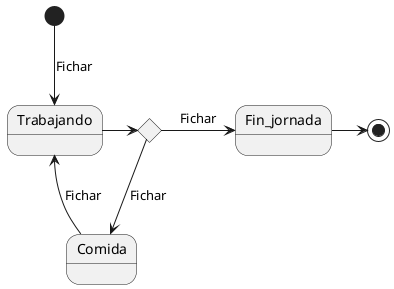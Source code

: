 @startuml
state Trabajando
state Comida
state Fin_jornada

[*] -->  Trabajando : Fichar


state Decision <<choice>>

Trabajando -r-> Decision 

Decision -d-> Comida : Fichar

Decision -r-> Fin_jornada : Fichar

Fin_jornada -r-> [*]

Comida -r-> Trabajando : Fichar

@enduml
